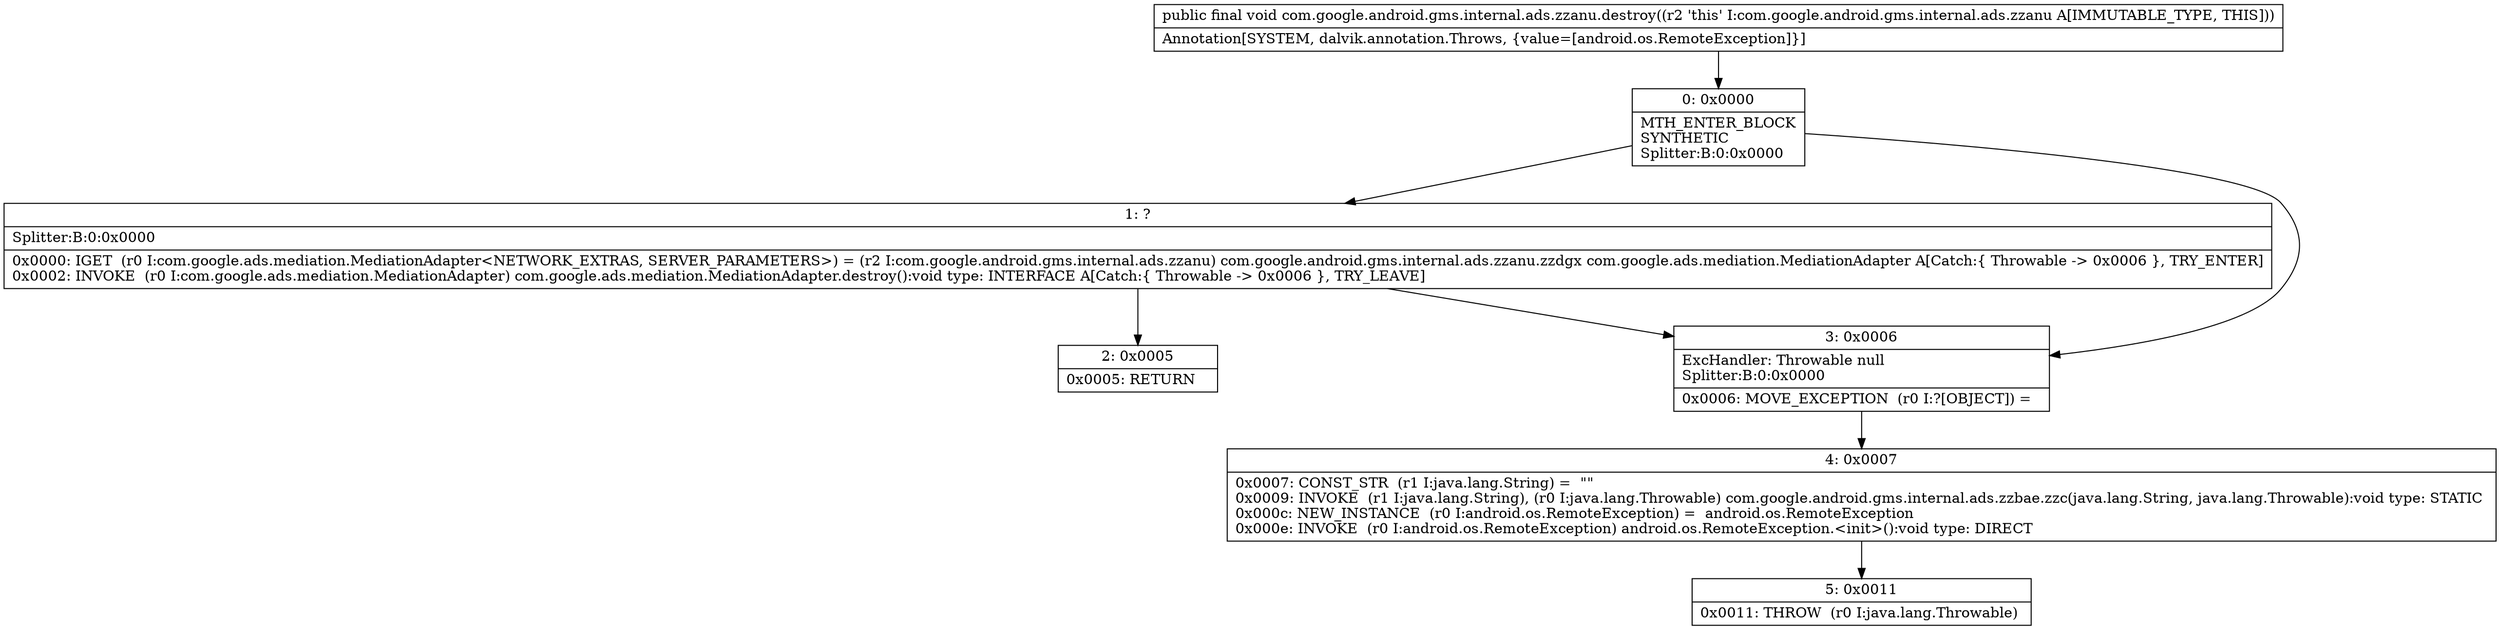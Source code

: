 digraph "CFG forcom.google.android.gms.internal.ads.zzanu.destroy()V" {
Node_0 [shape=record,label="{0\:\ 0x0000|MTH_ENTER_BLOCK\lSYNTHETIC\lSplitter:B:0:0x0000\l}"];
Node_1 [shape=record,label="{1\:\ ?|Splitter:B:0:0x0000\l|0x0000: IGET  (r0 I:com.google.ads.mediation.MediationAdapter\<NETWORK_EXTRAS, SERVER_PARAMETERS\>) = (r2 I:com.google.android.gms.internal.ads.zzanu) com.google.android.gms.internal.ads.zzanu.zzdgx com.google.ads.mediation.MediationAdapter A[Catch:\{ Throwable \-\> 0x0006 \}, TRY_ENTER]\l0x0002: INVOKE  (r0 I:com.google.ads.mediation.MediationAdapter) com.google.ads.mediation.MediationAdapter.destroy():void type: INTERFACE A[Catch:\{ Throwable \-\> 0x0006 \}, TRY_LEAVE]\l}"];
Node_2 [shape=record,label="{2\:\ 0x0005|0x0005: RETURN   \l}"];
Node_3 [shape=record,label="{3\:\ 0x0006|ExcHandler: Throwable null\lSplitter:B:0:0x0000\l|0x0006: MOVE_EXCEPTION  (r0 I:?[OBJECT]) =  \l}"];
Node_4 [shape=record,label="{4\:\ 0x0007|0x0007: CONST_STR  (r1 I:java.lang.String) =  \"\" \l0x0009: INVOKE  (r1 I:java.lang.String), (r0 I:java.lang.Throwable) com.google.android.gms.internal.ads.zzbae.zzc(java.lang.String, java.lang.Throwable):void type: STATIC \l0x000c: NEW_INSTANCE  (r0 I:android.os.RemoteException) =  android.os.RemoteException \l0x000e: INVOKE  (r0 I:android.os.RemoteException) android.os.RemoteException.\<init\>():void type: DIRECT \l}"];
Node_5 [shape=record,label="{5\:\ 0x0011|0x0011: THROW  (r0 I:java.lang.Throwable) \l}"];
MethodNode[shape=record,label="{public final void com.google.android.gms.internal.ads.zzanu.destroy((r2 'this' I:com.google.android.gms.internal.ads.zzanu A[IMMUTABLE_TYPE, THIS]))  | Annotation[SYSTEM, dalvik.annotation.Throws, \{value=[android.os.RemoteException]\}]\l}"];
MethodNode -> Node_0;
Node_0 -> Node_1;
Node_0 -> Node_3;
Node_1 -> Node_2;
Node_1 -> Node_3;
Node_3 -> Node_4;
Node_4 -> Node_5;
}

